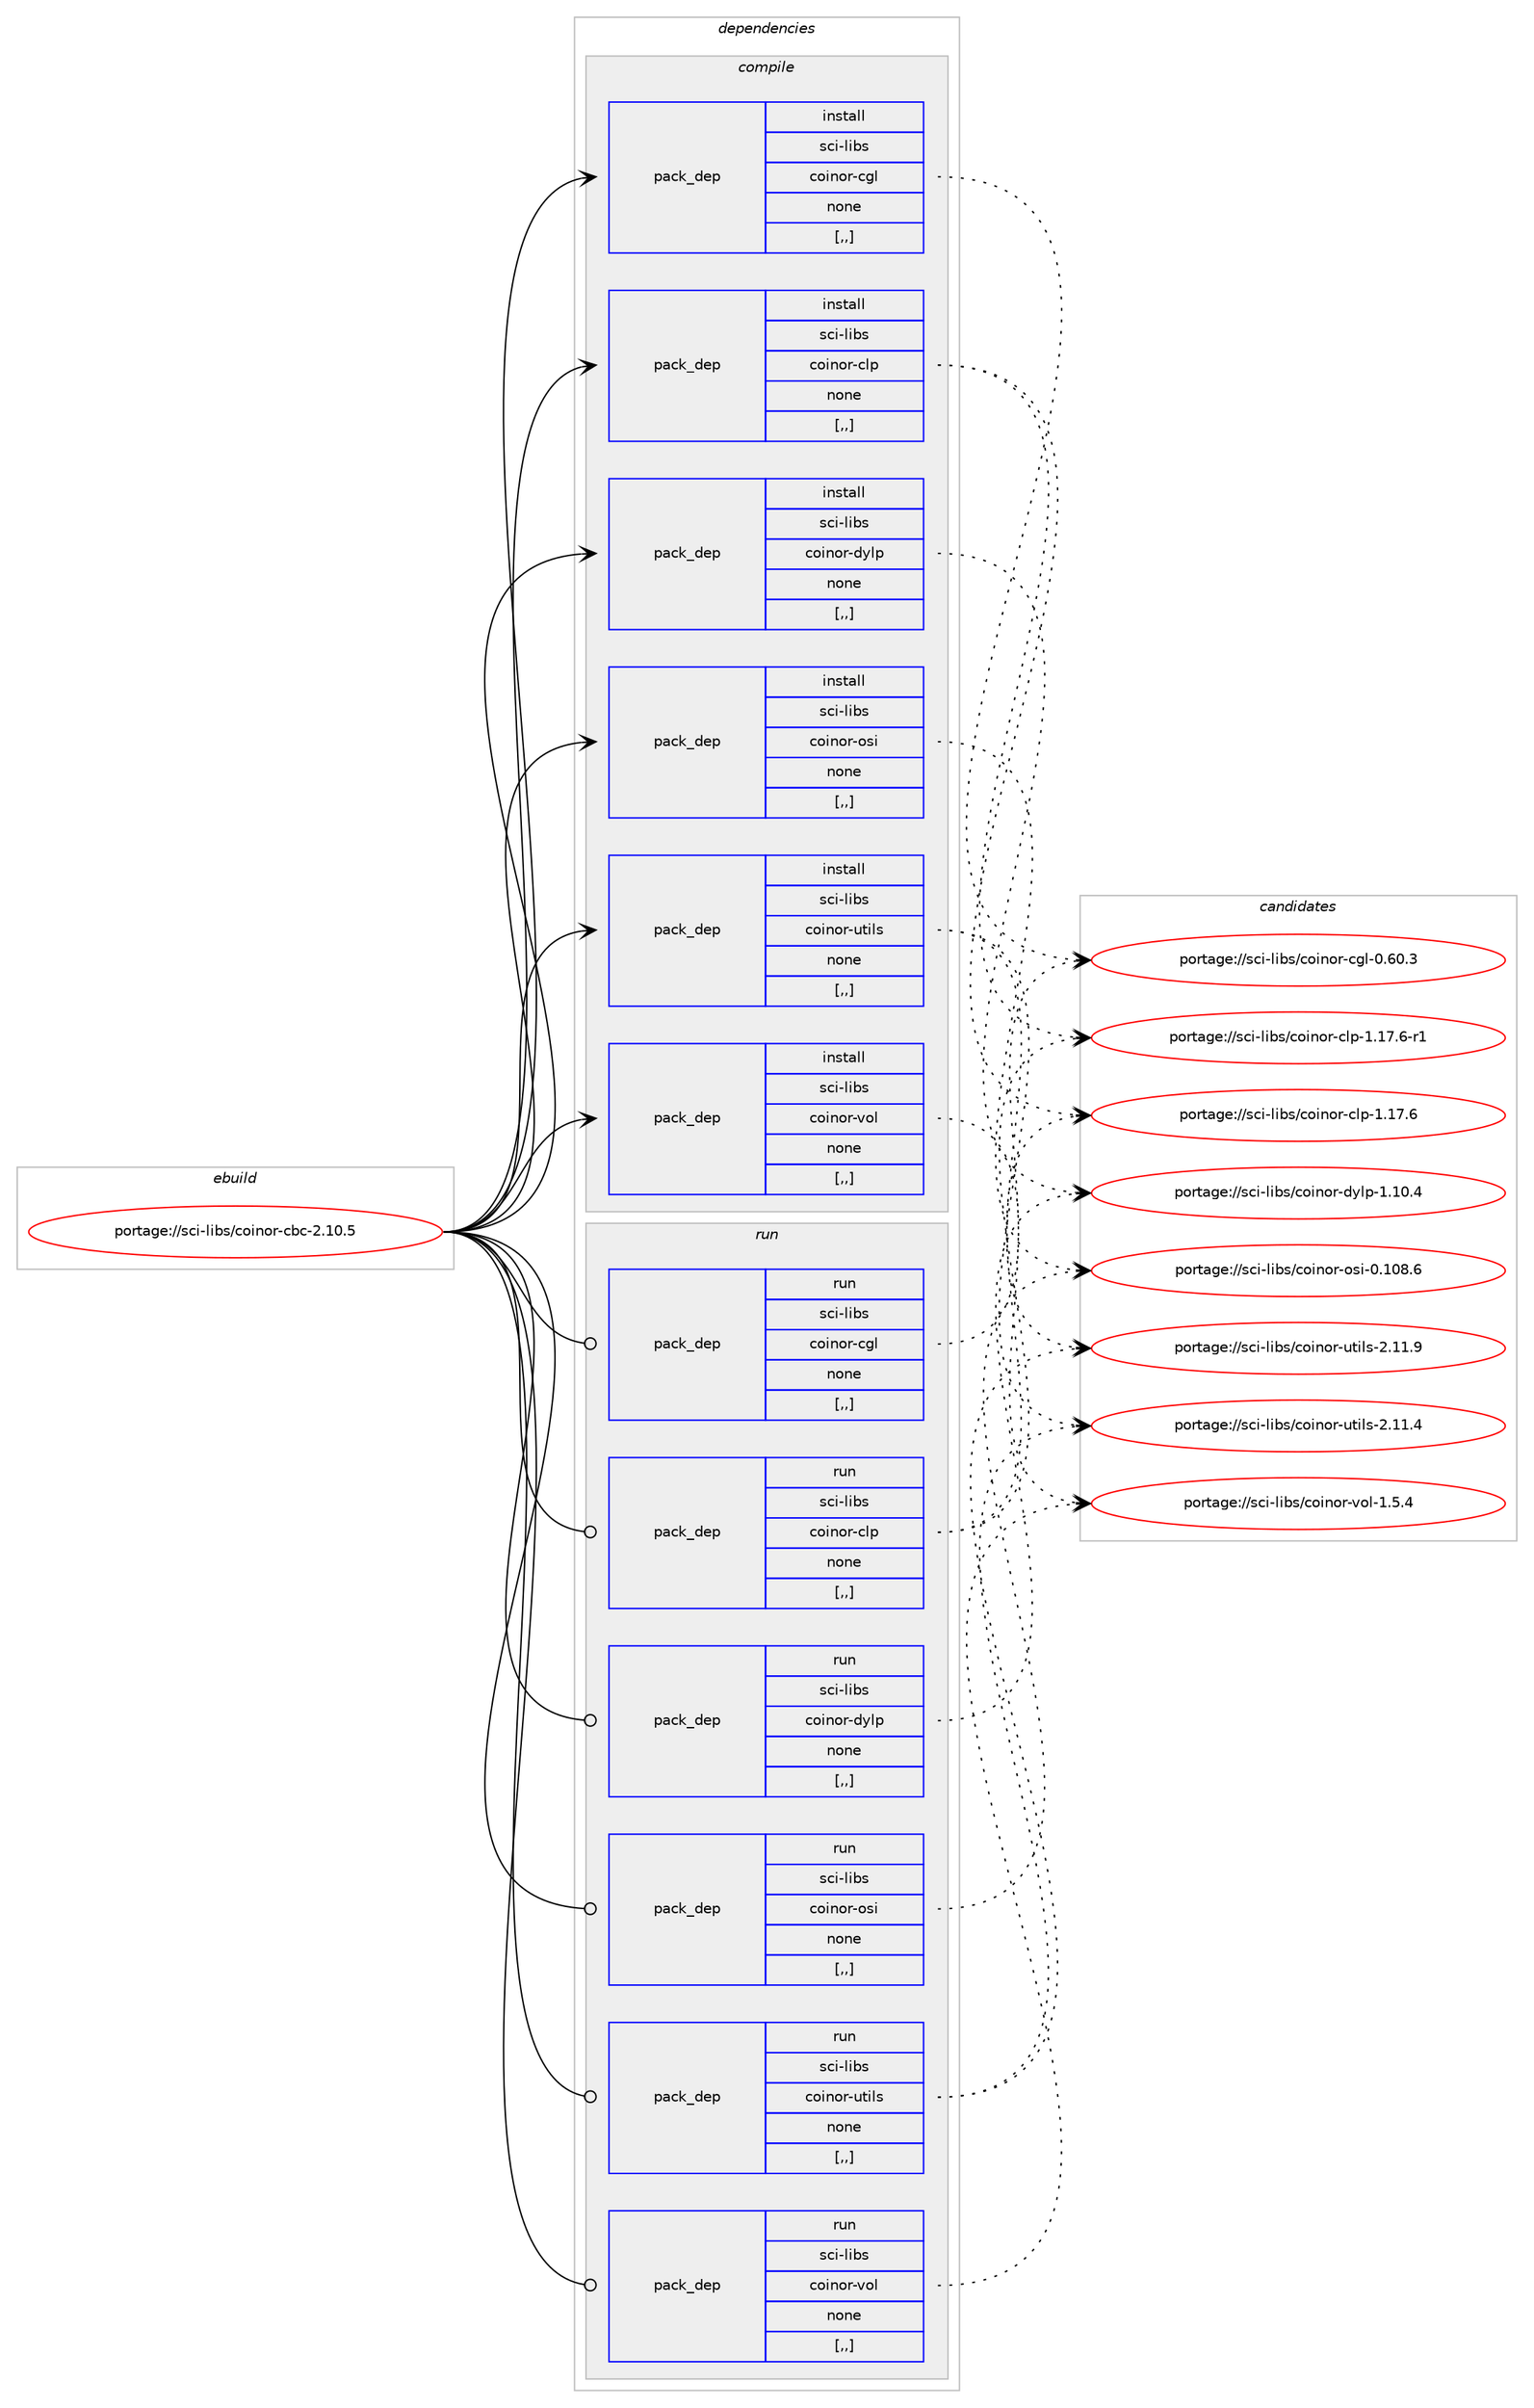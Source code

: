 digraph prolog {

# *************
# Graph options
# *************

newrank=true;
concentrate=true;
compound=true;
graph [rankdir=LR,fontname=Helvetica,fontsize=10,ranksep=1.5];#, ranksep=2.5, nodesep=0.2];
edge  [arrowhead=vee];
node  [fontname=Helvetica,fontsize=10];

# **********
# The ebuild
# **********

subgraph cluster_leftcol {
color=gray;
label=<<i>ebuild</i>>;
id [label="portage://sci-libs/coinor-cbc-2.10.5", color=red, width=4, href="../sci-libs/coinor-cbc-2.10.5.svg"];
}

# ****************
# The dependencies
# ****************

subgraph cluster_midcol {
color=gray;
label=<<i>dependencies</i>>;
subgraph cluster_compile {
fillcolor="#eeeeee";
style=filled;
label=<<i>compile</i>>;
subgraph pack292204 {
dependency400917 [label=<<TABLE BORDER="0" CELLBORDER="1" CELLSPACING="0" CELLPADDING="4" WIDTH="220"><TR><TD ROWSPAN="6" CELLPADDING="30">pack_dep</TD></TR><TR><TD WIDTH="110">install</TD></TR><TR><TD>sci-libs</TD></TR><TR><TD>coinor-cgl</TD></TR><TR><TD>none</TD></TR><TR><TD>[,,]</TD></TR></TABLE>>, shape=none, color=blue];
}
id:e -> dependency400917:w [weight=20,style="solid",arrowhead="vee"];
subgraph pack292205 {
dependency400918 [label=<<TABLE BORDER="0" CELLBORDER="1" CELLSPACING="0" CELLPADDING="4" WIDTH="220"><TR><TD ROWSPAN="6" CELLPADDING="30">pack_dep</TD></TR><TR><TD WIDTH="110">install</TD></TR><TR><TD>sci-libs</TD></TR><TR><TD>coinor-clp</TD></TR><TR><TD>none</TD></TR><TR><TD>[,,]</TD></TR></TABLE>>, shape=none, color=blue];
}
id:e -> dependency400918:w [weight=20,style="solid",arrowhead="vee"];
subgraph pack292206 {
dependency400919 [label=<<TABLE BORDER="0" CELLBORDER="1" CELLSPACING="0" CELLPADDING="4" WIDTH="220"><TR><TD ROWSPAN="6" CELLPADDING="30">pack_dep</TD></TR><TR><TD WIDTH="110">install</TD></TR><TR><TD>sci-libs</TD></TR><TR><TD>coinor-dylp</TD></TR><TR><TD>none</TD></TR><TR><TD>[,,]</TD></TR></TABLE>>, shape=none, color=blue];
}
id:e -> dependency400919:w [weight=20,style="solid",arrowhead="vee"];
subgraph pack292207 {
dependency400920 [label=<<TABLE BORDER="0" CELLBORDER="1" CELLSPACING="0" CELLPADDING="4" WIDTH="220"><TR><TD ROWSPAN="6" CELLPADDING="30">pack_dep</TD></TR><TR><TD WIDTH="110">install</TD></TR><TR><TD>sci-libs</TD></TR><TR><TD>coinor-osi</TD></TR><TR><TD>none</TD></TR><TR><TD>[,,]</TD></TR></TABLE>>, shape=none, color=blue];
}
id:e -> dependency400920:w [weight=20,style="solid",arrowhead="vee"];
subgraph pack292208 {
dependency400921 [label=<<TABLE BORDER="0" CELLBORDER="1" CELLSPACING="0" CELLPADDING="4" WIDTH="220"><TR><TD ROWSPAN="6" CELLPADDING="30">pack_dep</TD></TR><TR><TD WIDTH="110">install</TD></TR><TR><TD>sci-libs</TD></TR><TR><TD>coinor-utils</TD></TR><TR><TD>none</TD></TR><TR><TD>[,,]</TD></TR></TABLE>>, shape=none, color=blue];
}
id:e -> dependency400921:w [weight=20,style="solid",arrowhead="vee"];
subgraph pack292209 {
dependency400922 [label=<<TABLE BORDER="0" CELLBORDER="1" CELLSPACING="0" CELLPADDING="4" WIDTH="220"><TR><TD ROWSPAN="6" CELLPADDING="30">pack_dep</TD></TR><TR><TD WIDTH="110">install</TD></TR><TR><TD>sci-libs</TD></TR><TR><TD>coinor-vol</TD></TR><TR><TD>none</TD></TR><TR><TD>[,,]</TD></TR></TABLE>>, shape=none, color=blue];
}
id:e -> dependency400922:w [weight=20,style="solid",arrowhead="vee"];
}
subgraph cluster_compileandrun {
fillcolor="#eeeeee";
style=filled;
label=<<i>compile and run</i>>;
}
subgraph cluster_run {
fillcolor="#eeeeee";
style=filled;
label=<<i>run</i>>;
subgraph pack292210 {
dependency400923 [label=<<TABLE BORDER="0" CELLBORDER="1" CELLSPACING="0" CELLPADDING="4" WIDTH="220"><TR><TD ROWSPAN="6" CELLPADDING="30">pack_dep</TD></TR><TR><TD WIDTH="110">run</TD></TR><TR><TD>sci-libs</TD></TR><TR><TD>coinor-cgl</TD></TR><TR><TD>none</TD></TR><TR><TD>[,,]</TD></TR></TABLE>>, shape=none, color=blue];
}
id:e -> dependency400923:w [weight=20,style="solid",arrowhead="odot"];
subgraph pack292211 {
dependency400924 [label=<<TABLE BORDER="0" CELLBORDER="1" CELLSPACING="0" CELLPADDING="4" WIDTH="220"><TR><TD ROWSPAN="6" CELLPADDING="30">pack_dep</TD></TR><TR><TD WIDTH="110">run</TD></TR><TR><TD>sci-libs</TD></TR><TR><TD>coinor-clp</TD></TR><TR><TD>none</TD></TR><TR><TD>[,,]</TD></TR></TABLE>>, shape=none, color=blue];
}
id:e -> dependency400924:w [weight=20,style="solid",arrowhead="odot"];
subgraph pack292212 {
dependency400925 [label=<<TABLE BORDER="0" CELLBORDER="1" CELLSPACING="0" CELLPADDING="4" WIDTH="220"><TR><TD ROWSPAN="6" CELLPADDING="30">pack_dep</TD></TR><TR><TD WIDTH="110">run</TD></TR><TR><TD>sci-libs</TD></TR><TR><TD>coinor-dylp</TD></TR><TR><TD>none</TD></TR><TR><TD>[,,]</TD></TR></TABLE>>, shape=none, color=blue];
}
id:e -> dependency400925:w [weight=20,style="solid",arrowhead="odot"];
subgraph pack292213 {
dependency400926 [label=<<TABLE BORDER="0" CELLBORDER="1" CELLSPACING="0" CELLPADDING="4" WIDTH="220"><TR><TD ROWSPAN="6" CELLPADDING="30">pack_dep</TD></TR><TR><TD WIDTH="110">run</TD></TR><TR><TD>sci-libs</TD></TR><TR><TD>coinor-osi</TD></TR><TR><TD>none</TD></TR><TR><TD>[,,]</TD></TR></TABLE>>, shape=none, color=blue];
}
id:e -> dependency400926:w [weight=20,style="solid",arrowhead="odot"];
subgraph pack292214 {
dependency400927 [label=<<TABLE BORDER="0" CELLBORDER="1" CELLSPACING="0" CELLPADDING="4" WIDTH="220"><TR><TD ROWSPAN="6" CELLPADDING="30">pack_dep</TD></TR><TR><TD WIDTH="110">run</TD></TR><TR><TD>sci-libs</TD></TR><TR><TD>coinor-utils</TD></TR><TR><TD>none</TD></TR><TR><TD>[,,]</TD></TR></TABLE>>, shape=none, color=blue];
}
id:e -> dependency400927:w [weight=20,style="solid",arrowhead="odot"];
subgraph pack292215 {
dependency400928 [label=<<TABLE BORDER="0" CELLBORDER="1" CELLSPACING="0" CELLPADDING="4" WIDTH="220"><TR><TD ROWSPAN="6" CELLPADDING="30">pack_dep</TD></TR><TR><TD WIDTH="110">run</TD></TR><TR><TD>sci-libs</TD></TR><TR><TD>coinor-vol</TD></TR><TR><TD>none</TD></TR><TR><TD>[,,]</TD></TR></TABLE>>, shape=none, color=blue];
}
id:e -> dependency400928:w [weight=20,style="solid",arrowhead="odot"];
}
}

# **************
# The candidates
# **************

subgraph cluster_choices {
rank=same;
color=gray;
label=<<i>candidates</i>>;

subgraph choice292204 {
color=black;
nodesep=1;
choice1159910545108105981154799111105110111114459910310845484654484651 [label="portage://sci-libs/coinor-cgl-0.60.3", color=red, width=4,href="../sci-libs/coinor-cgl-0.60.3.svg"];
dependency400917:e -> choice1159910545108105981154799111105110111114459910310845484654484651:w [style=dotted,weight="100"];
}
subgraph choice292205 {
color=black;
nodesep=1;
choice11599105451081059811547991111051101111144599108112454946495546544511449 [label="portage://sci-libs/coinor-clp-1.17.6-r1", color=red, width=4,href="../sci-libs/coinor-clp-1.17.6-r1.svg"];
choice1159910545108105981154799111105110111114459910811245494649554654 [label="portage://sci-libs/coinor-clp-1.17.6", color=red, width=4,href="../sci-libs/coinor-clp-1.17.6.svg"];
dependency400918:e -> choice11599105451081059811547991111051101111144599108112454946495546544511449:w [style=dotted,weight="100"];
dependency400918:e -> choice1159910545108105981154799111105110111114459910811245494649554654:w [style=dotted,weight="100"];
}
subgraph choice292206 {
color=black;
nodesep=1;
choice11599105451081059811547991111051101111144510012110811245494649484652 [label="portage://sci-libs/coinor-dylp-1.10.4", color=red, width=4,href="../sci-libs/coinor-dylp-1.10.4.svg"];
dependency400919:e -> choice11599105451081059811547991111051101111144510012110811245494649484652:w [style=dotted,weight="100"];
}
subgraph choice292207 {
color=black;
nodesep=1;
choice1159910545108105981154799111105110111114451111151054548464948564654 [label="portage://sci-libs/coinor-osi-0.108.6", color=red, width=4,href="../sci-libs/coinor-osi-0.108.6.svg"];
dependency400920:e -> choice1159910545108105981154799111105110111114451111151054548464948564654:w [style=dotted,weight="100"];
}
subgraph choice292208 {
color=black;
nodesep=1;
choice11599105451081059811547991111051101111144511711610510811545504649494657 [label="portage://sci-libs/coinor-utils-2.11.9", color=red, width=4,href="../sci-libs/coinor-utils-2.11.9.svg"];
choice11599105451081059811547991111051101111144511711610510811545504649494652 [label="portage://sci-libs/coinor-utils-2.11.4", color=red, width=4,href="../sci-libs/coinor-utils-2.11.4.svg"];
dependency400921:e -> choice11599105451081059811547991111051101111144511711610510811545504649494657:w [style=dotted,weight="100"];
dependency400921:e -> choice11599105451081059811547991111051101111144511711610510811545504649494652:w [style=dotted,weight="100"];
}
subgraph choice292209 {
color=black;
nodesep=1;
choice115991054510810598115479911110511011111445118111108454946534652 [label="portage://sci-libs/coinor-vol-1.5.4", color=red, width=4,href="../sci-libs/coinor-vol-1.5.4.svg"];
dependency400922:e -> choice115991054510810598115479911110511011111445118111108454946534652:w [style=dotted,weight="100"];
}
subgraph choice292210 {
color=black;
nodesep=1;
choice1159910545108105981154799111105110111114459910310845484654484651 [label="portage://sci-libs/coinor-cgl-0.60.3", color=red, width=4,href="../sci-libs/coinor-cgl-0.60.3.svg"];
dependency400923:e -> choice1159910545108105981154799111105110111114459910310845484654484651:w [style=dotted,weight="100"];
}
subgraph choice292211 {
color=black;
nodesep=1;
choice11599105451081059811547991111051101111144599108112454946495546544511449 [label="portage://sci-libs/coinor-clp-1.17.6-r1", color=red, width=4,href="../sci-libs/coinor-clp-1.17.6-r1.svg"];
choice1159910545108105981154799111105110111114459910811245494649554654 [label="portage://sci-libs/coinor-clp-1.17.6", color=red, width=4,href="../sci-libs/coinor-clp-1.17.6.svg"];
dependency400924:e -> choice11599105451081059811547991111051101111144599108112454946495546544511449:w [style=dotted,weight="100"];
dependency400924:e -> choice1159910545108105981154799111105110111114459910811245494649554654:w [style=dotted,weight="100"];
}
subgraph choice292212 {
color=black;
nodesep=1;
choice11599105451081059811547991111051101111144510012110811245494649484652 [label="portage://sci-libs/coinor-dylp-1.10.4", color=red, width=4,href="../sci-libs/coinor-dylp-1.10.4.svg"];
dependency400925:e -> choice11599105451081059811547991111051101111144510012110811245494649484652:w [style=dotted,weight="100"];
}
subgraph choice292213 {
color=black;
nodesep=1;
choice1159910545108105981154799111105110111114451111151054548464948564654 [label="portage://sci-libs/coinor-osi-0.108.6", color=red, width=4,href="../sci-libs/coinor-osi-0.108.6.svg"];
dependency400926:e -> choice1159910545108105981154799111105110111114451111151054548464948564654:w [style=dotted,weight="100"];
}
subgraph choice292214 {
color=black;
nodesep=1;
choice11599105451081059811547991111051101111144511711610510811545504649494657 [label="portage://sci-libs/coinor-utils-2.11.9", color=red, width=4,href="../sci-libs/coinor-utils-2.11.9.svg"];
choice11599105451081059811547991111051101111144511711610510811545504649494652 [label="portage://sci-libs/coinor-utils-2.11.4", color=red, width=4,href="../sci-libs/coinor-utils-2.11.4.svg"];
dependency400927:e -> choice11599105451081059811547991111051101111144511711610510811545504649494657:w [style=dotted,weight="100"];
dependency400927:e -> choice11599105451081059811547991111051101111144511711610510811545504649494652:w [style=dotted,weight="100"];
}
subgraph choice292215 {
color=black;
nodesep=1;
choice115991054510810598115479911110511011111445118111108454946534652 [label="portage://sci-libs/coinor-vol-1.5.4", color=red, width=4,href="../sci-libs/coinor-vol-1.5.4.svg"];
dependency400928:e -> choice115991054510810598115479911110511011111445118111108454946534652:w [style=dotted,weight="100"];
}
}

}
